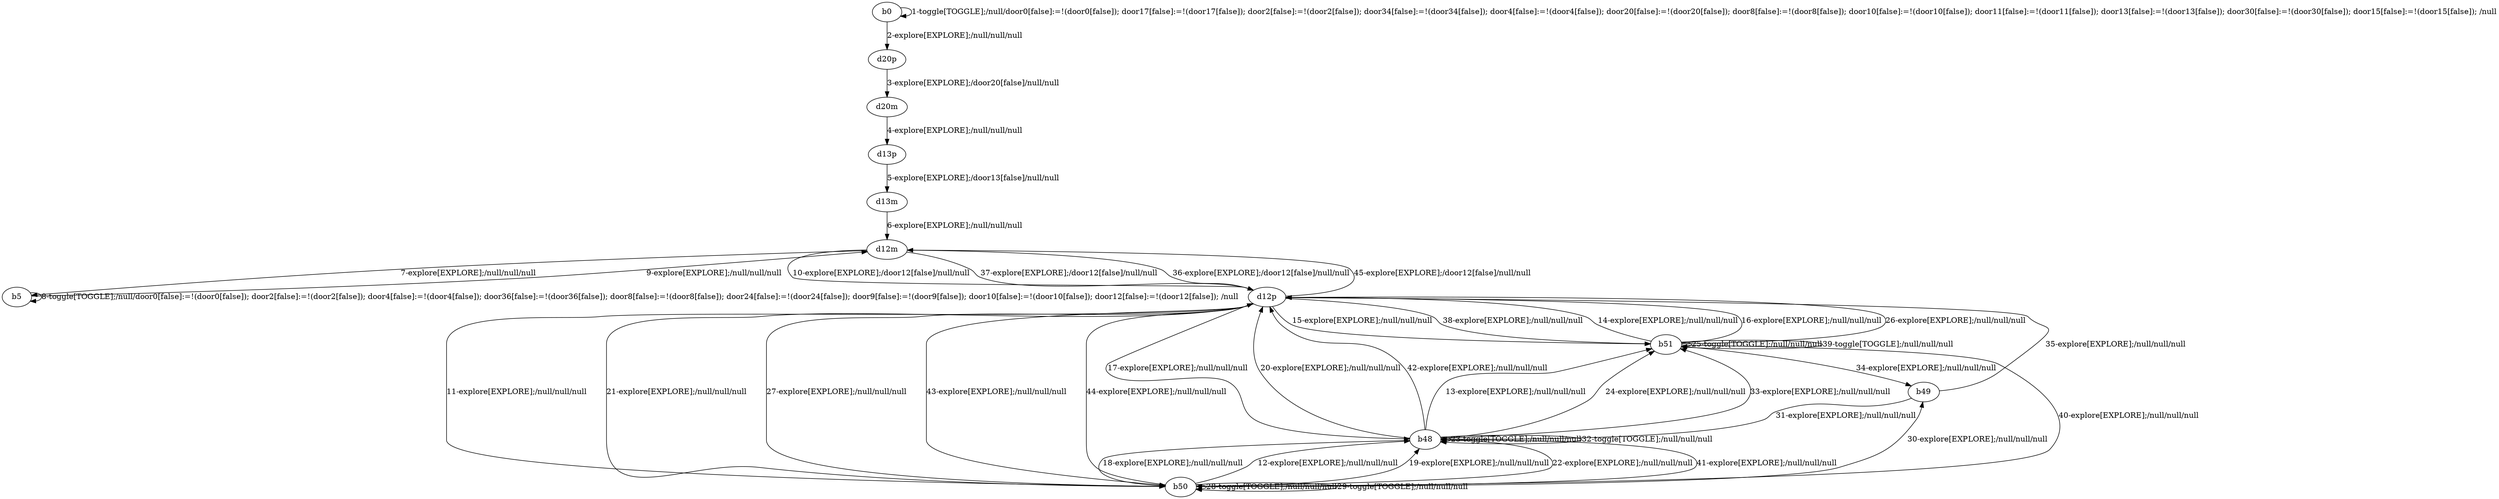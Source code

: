 # Total number of goals covered by this test: 2
# b49 --> d12p
# b48 --> d12p

digraph g {
"b0" -> "b0" [label = "1-toggle[TOGGLE];/null/door0[false]:=!(door0[false]); door17[false]:=!(door17[false]); door2[false]:=!(door2[false]); door34[false]:=!(door34[false]); door4[false]:=!(door4[false]); door20[false]:=!(door20[false]); door8[false]:=!(door8[false]); door10[false]:=!(door10[false]); door11[false]:=!(door11[false]); door13[false]:=!(door13[false]); door30[false]:=!(door30[false]); door15[false]:=!(door15[false]); /null"];
"b0" -> "d20p" [label = "2-explore[EXPLORE];/null/null/null"];
"d20p" -> "d20m" [label = "3-explore[EXPLORE];/door20[false]/null/null"];
"d20m" -> "d13p" [label = "4-explore[EXPLORE];/null/null/null"];
"d13p" -> "d13m" [label = "5-explore[EXPLORE];/door13[false]/null/null"];
"d13m" -> "d12m" [label = "6-explore[EXPLORE];/null/null/null"];
"d12m" -> "b5" [label = "7-explore[EXPLORE];/null/null/null"];
"b5" -> "b5" [label = "8-toggle[TOGGLE];/null/door0[false]:=!(door0[false]); door2[false]:=!(door2[false]); door4[false]:=!(door4[false]); door36[false]:=!(door36[false]); door8[false]:=!(door8[false]); door24[false]:=!(door24[false]); door9[false]:=!(door9[false]); door10[false]:=!(door10[false]); door12[false]:=!(door12[false]); /null"];
"b5" -> "d12m" [label = "9-explore[EXPLORE];/null/null/null"];
"d12m" -> "d12p" [label = "10-explore[EXPLORE];/door12[false]/null/null"];
"d12p" -> "b50" [label = "11-explore[EXPLORE];/null/null/null"];
"b50" -> "b48" [label = "12-explore[EXPLORE];/null/null/null"];
"b48" -> "b51" [label = "13-explore[EXPLORE];/null/null/null"];
"b51" -> "d12p" [label = "14-explore[EXPLORE];/null/null/null"];
"d12p" -> "b51" [label = "15-explore[EXPLORE];/null/null/null"];
"b51" -> "d12p" [label = "16-explore[EXPLORE];/null/null/null"];
"d12p" -> "b48" [label = "17-explore[EXPLORE];/null/null/null"];
"b48" -> "b50" [label = "18-explore[EXPLORE];/null/null/null"];
"b50" -> "b48" [label = "19-explore[EXPLORE];/null/null/null"];
"b48" -> "d12p" [label = "20-explore[EXPLORE];/null/null/null"];
"d12p" -> "b50" [label = "21-explore[EXPLORE];/null/null/null"];
"b50" -> "b48" [label = "22-explore[EXPLORE];/null/null/null"];
"b48" -> "b48" [label = "23-toggle[TOGGLE];/null/null/null"];
"b48" -> "b51" [label = "24-explore[EXPLORE];/null/null/null"];
"b51" -> "b51" [label = "25-toggle[TOGGLE];/null/null/null"];
"b51" -> "d12p" [label = "26-explore[EXPLORE];/null/null/null"];
"d12p" -> "b50" [label = "27-explore[EXPLORE];/null/null/null"];
"b50" -> "b50" [label = "28-toggle[TOGGLE];/null/null/null"];
"b50" -> "b50" [label = "29-toggle[TOGGLE];/null/null/null"];
"b50" -> "b49" [label = "30-explore[EXPLORE];/null/null/null"];
"b49" -> "b48" [label = "31-explore[EXPLORE];/null/null/null"];
"b48" -> "b48" [label = "32-toggle[TOGGLE];/null/null/null"];
"b48" -> "b51" [label = "33-explore[EXPLORE];/null/null/null"];
"b51" -> "b49" [label = "34-explore[EXPLORE];/null/null/null"];
"b49" -> "d12p" [label = "35-explore[EXPLORE];/null/null/null"];
"d12p" -> "d12m" [label = "36-explore[EXPLORE];/door12[false]/null/null"];
"d12m" -> "d12p" [label = "37-explore[EXPLORE];/door12[false]/null/null"];
"d12p" -> "b51" [label = "38-explore[EXPLORE];/null/null/null"];
"b51" -> "b51" [label = "39-toggle[TOGGLE];/null/null/null"];
"b51" -> "b50" [label = "40-explore[EXPLORE];/null/null/null"];
"b50" -> "b48" [label = "41-explore[EXPLORE];/null/null/null"];
"b48" -> "d12p" [label = "42-explore[EXPLORE];/null/null/null"];
"d12p" -> "b50" [label = "43-explore[EXPLORE];/null/null/null"];
"b50" -> "d12p" [label = "44-explore[EXPLORE];/null/null/null"];
"d12p" -> "d12m" [label = "45-explore[EXPLORE];/door12[false]/null/null"];
}